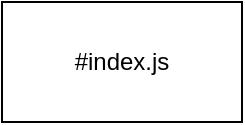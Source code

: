 <mxfile>
    <diagram id="wfQQZUR7Ht9vkeW7qv4o" name="Page-1">
        <mxGraphModel dx="636" dy="633" grid="1" gridSize="10" guides="1" tooltips="1" connect="1" arrows="1" fold="1" page="1" pageScale="1" pageWidth="4000" pageHeight="4000" math="0" shadow="0">
            <root>
                <mxCell id="0"/>
                <mxCell id="1" parent="0"/>
                <mxCell id="6IjRvTYmE2KHd2sJiRzb-7" value="#index.js&lt;br&gt;" style="rounded=0;whiteSpace=wrap;html=1;" vertex="1" parent="1">
                    <mxGeometry x="940" y="990" width="120" height="60" as="geometry"/>
                </mxCell>
            </root>
        </mxGraphModel>
    </diagram>
</mxfile>